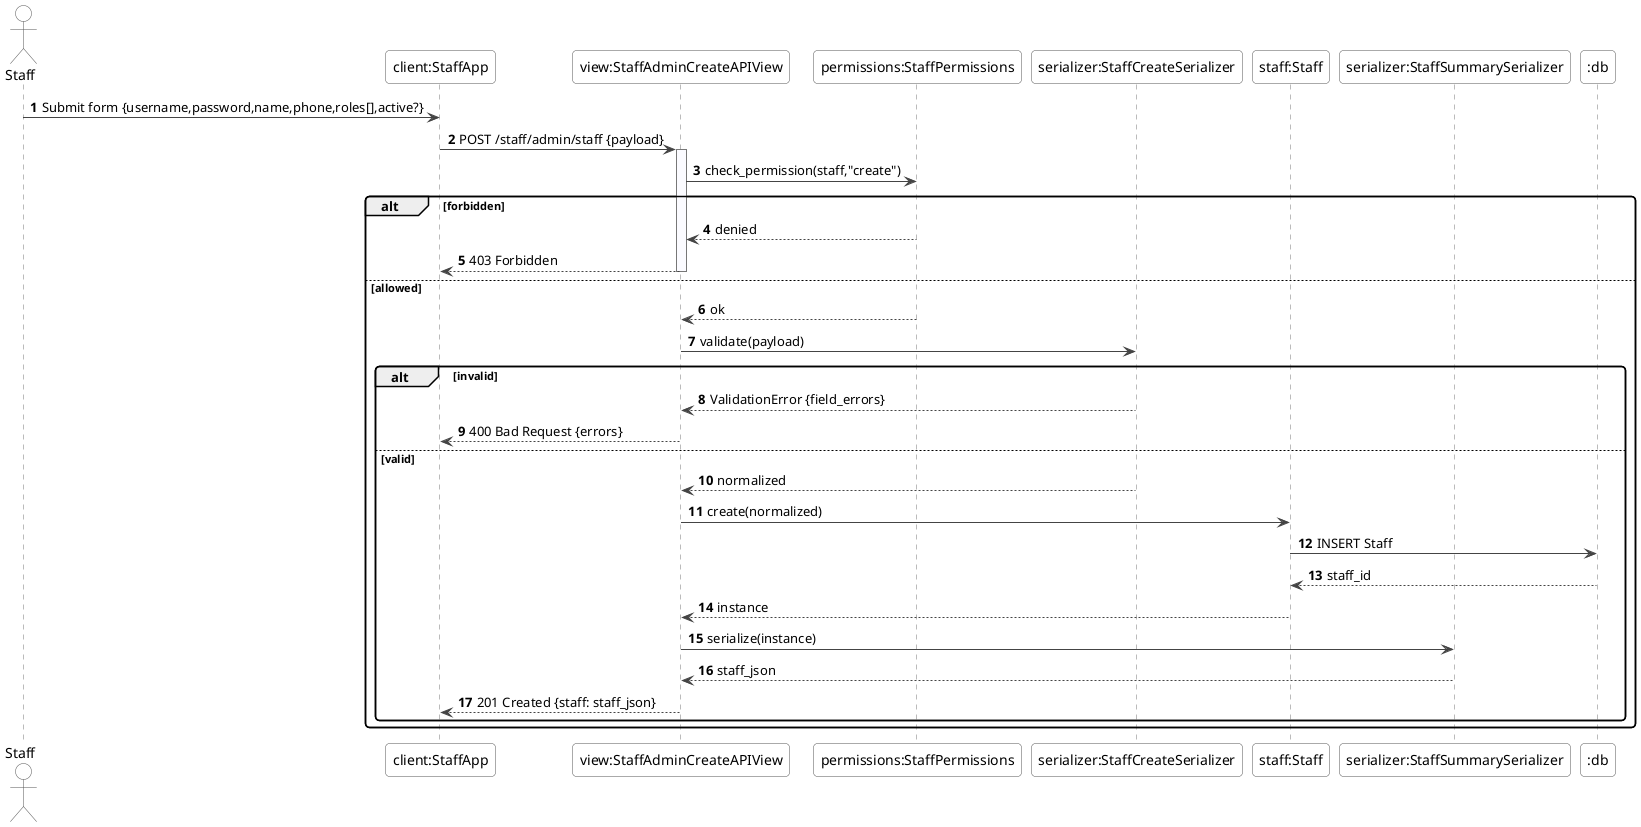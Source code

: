 @startuml ManageStaff_CreateSequence
skinparam shadowing false
skinparam roundcorner 8
skinparam sequence {
  ArrowColor #444
  LifeLineBorderColor #777
  LifeLineBackgroundColor #FBFBFF
  ParticipantBorderColor #555
  ParticipantBackgroundColor #FFFFFF
  ActorBorderColor #555
  ActorBackgroundColor #FFFFFF
  BoxBorderColor #999
}

autonumber
actor Staff
participant "client:StaffApp" as fe
participant "view:StaffAdminCreateAPIView" as createv
participant "permissions:StaffPermissions" as perm
participant "serializer:StaffCreateSerializer" as createsz
participant "staff:Staff" as staff
participant "serializer:StaffSummarySerializer" as sumsz
participant ":db" as db

Staff -> fe : Submit form {username,password,name,phone,roles[],active?}
fe -> createv : POST /staff/admin/staff {payload}
activate createv
createv -> perm : check_permission(staff,"create")
alt forbidden
  perm --> createv : denied
  createv --> fe : 403 Forbidden
  deactivate createv
else allowed
  perm --> createv : ok
  createv -> createsz : validate(payload)
  alt invalid
    createsz --> createv : ValidationError {field_errors}
    createv --> fe : 400 Bad Request {errors}
    deactivate createv
  else valid
    createsz --> createv : normalized
    createv -> staff : create(normalized)
    staff -> db : INSERT Staff
    db --> staff : staff_id
    staff --> createv : instance
    createv -> sumsz : serialize(instance)
    sumsz --> createv : staff_json
    createv --> fe : 201 Created {staff: staff_json}
    deactivate createv
  end
end
@enduml